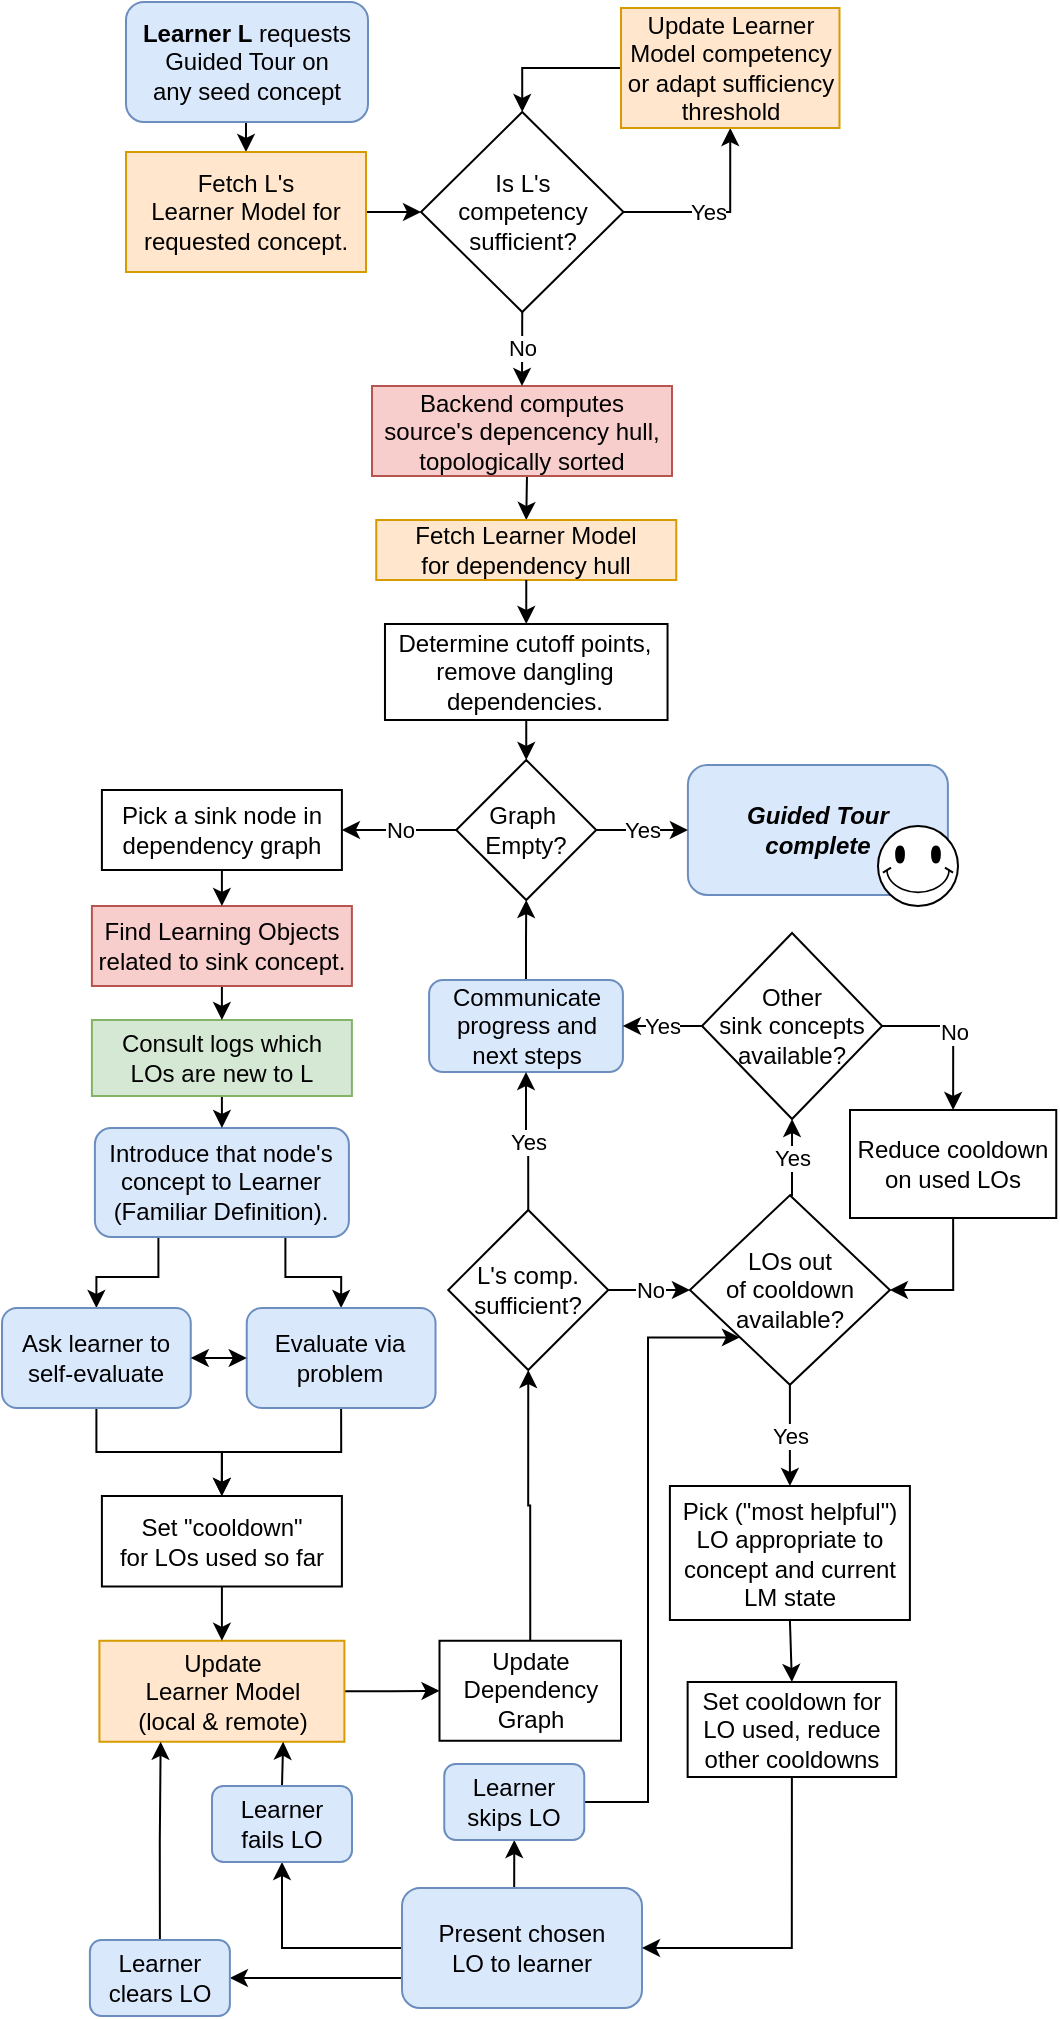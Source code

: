 <mxfile version="21.6.1" type="device">
  <diagram id="C5RBs43oDa-KdzZeNtuy" name="Page-1">
    <mxGraphModel dx="1509" dy="886" grid="0" gridSize="10" guides="1" tooltips="1" connect="1" arrows="1" fold="1" page="0" pageScale="1" pageWidth="827" pageHeight="1169" math="0" shadow="0">
      <root>
        <mxCell id="WIyWlLk6GJQsqaUBKTNV-0" />
        <mxCell id="WIyWlLk6GJQsqaUBKTNV-1" parent="WIyWlLk6GJQsqaUBKTNV-0" />
        <mxCell id="2tYWSclUZyd6j4Mg-vZg-1" style="edgeStyle=orthogonalEdgeStyle;rounded=0;orthogonalLoop=1;jettySize=auto;html=1;exitX=0.575;exitY=0.973;exitDx=0;exitDy=0;entryX=0.5;entryY=0;entryDx=0;entryDy=0;exitPerimeter=0;" parent="WIyWlLk6GJQsqaUBKTNV-1" source="GInUh0l-TV1WXXjX3l_l-3" target="2tYWSclUZyd6j4Mg-vZg-0" edge="1">
          <mxGeometry relative="1" as="geometry" />
        </mxCell>
        <mxCell id="GInUh0l-TV1WXXjX3l_l-3" value="&lt;b&gt;Learner L&amp;nbsp;&lt;/b&gt;requests Guided Tour on&lt;br&gt;any seed concept" style="rounded=1;whiteSpace=wrap;html=1;fillColor=#dae8fc;strokeColor=#6c8ebf;" parent="WIyWlLk6GJQsqaUBKTNV-1" vertex="1">
          <mxGeometry x="252" y="55" width="121" height="60" as="geometry" />
        </mxCell>
        <mxCell id="2tYWSclUZyd6j4Mg-vZg-5" value="Yes" style="edgeStyle=orthogonalEdgeStyle;rounded=0;orthogonalLoop=1;jettySize=auto;html=1;exitX=1;exitY=0.5;exitDx=0;exitDy=0;entryX=0.5;entryY=1;entryDx=0;entryDy=0;" parent="WIyWlLk6GJQsqaUBKTNV-1" source="GInUh0l-TV1WXXjX3l_l-6" target="2tYWSclUZyd6j4Mg-vZg-4" edge="1">
          <mxGeometry x="-0.123" relative="1" as="geometry">
            <mxPoint as="offset" />
          </mxGeometry>
        </mxCell>
        <mxCell id="GInUh0l-TV1WXXjX3l_l-6" value="Is L&#39;s&lt;br&gt;competency&lt;br&gt;sufficient?" style="rhombus;whiteSpace=wrap;html=1;" parent="WIyWlLk6GJQsqaUBKTNV-1" vertex="1">
          <mxGeometry x="399.5" y="110" width="101.25" height="100" as="geometry" />
        </mxCell>
        <mxCell id="GInUh0l-TV1WXXjX3l_l-9" value="&lt;i&gt;&lt;b&gt;Guided Tour&lt;br&gt;complete&lt;/b&gt;&lt;/i&gt;" style="rounded=1;whiteSpace=wrap;html=1;fillColor=#dae8fc;strokeColor=#6c8ebf;" parent="WIyWlLk6GJQsqaUBKTNV-1" vertex="1">
          <mxGeometry x="532.95" y="436.5" width="130" height="65" as="geometry" />
        </mxCell>
        <mxCell id="G3OisUrH4MvTNsd7Q_-K-3" style="edgeStyle=orthogonalEdgeStyle;rounded=0;orthogonalLoop=1;jettySize=auto;html=1;exitX=0.5;exitY=1;exitDx=0;exitDy=0;entryX=0.5;entryY=0;entryDx=0;entryDy=0;" edge="1" parent="WIyWlLk6GJQsqaUBKTNV-1" target="2tYWSclUZyd6j4Mg-vZg-8">
          <mxGeometry relative="1" as="geometry">
            <mxPoint x="452" y="267" as="sourcePoint" />
          </mxGeometry>
        </mxCell>
        <mxCell id="GInUh0l-TV1WXXjX3l_l-13" value="Backend computes source&#39;s depencency hull,&lt;br&gt;topologically sorted" style="rounded=0;whiteSpace=wrap;html=1;fillColor=#f8cecc;strokeColor=#b85450;" parent="WIyWlLk6GJQsqaUBKTNV-1" vertex="1">
          <mxGeometry x="375" y="247" width="150" height="45" as="geometry" />
        </mxCell>
        <mxCell id="GInUh0l-TV1WXXjX3l_l-14" value="No" style="edgeStyle=orthogonalEdgeStyle;rounded=0;orthogonalLoop=1;jettySize=auto;html=1;exitX=0.5;exitY=1;exitDx=0;exitDy=0;entryX=0.5;entryY=0;entryDx=0;entryDy=0;" parent="WIyWlLk6GJQsqaUBKTNV-1" source="GInUh0l-TV1WXXjX3l_l-6" target="GInUh0l-TV1WXXjX3l_l-13" edge="1">
          <mxGeometry x="0.008" relative="1" as="geometry">
            <mxPoint x="453.625" y="215" as="sourcePoint" />
            <mxPoint as="offset" />
          </mxGeometry>
        </mxCell>
        <mxCell id="GInUh0l-TV1WXXjX3l_l-85" style="edgeStyle=orthogonalEdgeStyle;rounded=0;orthogonalLoop=1;jettySize=auto;html=1;exitX=0.75;exitY=1;exitDx=0;exitDy=0;entryX=0.5;entryY=0;entryDx=0;entryDy=0;" parent="WIyWlLk6GJQsqaUBKTNV-1" source="GInUh0l-TV1WXXjX3l_l-23" target="GInUh0l-TV1WXXjX3l_l-71" edge="1">
          <mxGeometry relative="1" as="geometry" />
        </mxCell>
        <mxCell id="GInUh0l-TV1WXXjX3l_l-86" style="edgeStyle=orthogonalEdgeStyle;rounded=0;orthogonalLoop=1;jettySize=auto;html=1;exitX=0.25;exitY=1;exitDx=0;exitDy=0;entryX=0.5;entryY=0;entryDx=0;entryDy=0;" parent="WIyWlLk6GJQsqaUBKTNV-1" source="GInUh0l-TV1WXXjX3l_l-23" target="GInUh0l-TV1WXXjX3l_l-62" edge="1">
          <mxGeometry relative="1" as="geometry">
            <mxPoint x="237.19" y="708" as="targetPoint" />
          </mxGeometry>
        </mxCell>
        <mxCell id="GInUh0l-TV1WXXjX3l_l-23" value="Introduce that node&#39;s &lt;br&gt;concept to Learner&lt;br&gt;(Familiar Definition)." style="rounded=1;whiteSpace=wrap;html=1;fillColor=#dae8fc;strokeColor=#6c8ebf;" parent="WIyWlLk6GJQsqaUBKTNV-1" vertex="1">
          <mxGeometry x="236.45" y="618" width="127" height="54.5" as="geometry" />
        </mxCell>
        <mxCell id="GInUh0l-TV1WXXjX3l_l-40" value="Yes" style="edgeStyle=orthogonalEdgeStyle;rounded=0;orthogonalLoop=1;jettySize=auto;html=1;exitX=1;exitY=0.5;exitDx=0;exitDy=0;entryX=0;entryY=0.5;entryDx=0;entryDy=0;" parent="WIyWlLk6GJQsqaUBKTNV-1" source="GInUh0l-TV1WXXjX3l_l-29" target="GInUh0l-TV1WXXjX3l_l-9" edge="1">
          <mxGeometry relative="1" as="geometry" />
        </mxCell>
        <mxCell id="2tYWSclUZyd6j4Mg-vZg-113" value="No" style="edgeStyle=orthogonalEdgeStyle;rounded=0;orthogonalLoop=1;jettySize=auto;html=1;exitX=0;exitY=0.5;exitDx=0;exitDy=0;entryX=1;entryY=0.5;entryDx=0;entryDy=0;" parent="WIyWlLk6GJQsqaUBKTNV-1" source="GInUh0l-TV1WXXjX3l_l-29" target="GInUh0l-TV1WXXjX3l_l-136" edge="1">
          <mxGeometry relative="1" as="geometry" />
        </mxCell>
        <mxCell id="GInUh0l-TV1WXXjX3l_l-29" value="Graph&amp;nbsp;&lt;br&gt;Empty?" style="rhombus;whiteSpace=wrap;html=1;" parent="WIyWlLk6GJQsqaUBKTNV-1" vertex="1">
          <mxGeometry x="417.12" y="434" width="70" height="70" as="geometry" />
        </mxCell>
        <mxCell id="2tYWSclUZyd6j4Mg-vZg-120" style="edgeStyle=orthogonalEdgeStyle;rounded=0;orthogonalLoop=1;jettySize=auto;html=1;exitX=0.5;exitY=0;exitDx=0;exitDy=0;entryX=0.5;entryY=1;entryDx=0;entryDy=0;" parent="WIyWlLk6GJQsqaUBKTNV-1" source="GInUh0l-TV1WXXjX3l_l-48" target="GInUh0l-TV1WXXjX3l_l-29" edge="1">
          <mxGeometry relative="1" as="geometry" />
        </mxCell>
        <mxCell id="GInUh0l-TV1WXXjX3l_l-48" value="Communicate&lt;br&gt;progress and&lt;br&gt;next steps" style="rounded=1;whiteSpace=wrap;html=1;fillColor=#dae8fc;strokeColor=#6c8ebf;" parent="WIyWlLk6GJQsqaUBKTNV-1" vertex="1">
          <mxGeometry x="403.54" y="544" width="96.92" height="46" as="geometry" />
        </mxCell>
        <mxCell id="G3OisUrH4MvTNsd7Q_-K-26" value="" style="edgeStyle=orthogonalEdgeStyle;rounded=0;orthogonalLoop=1;jettySize=auto;html=1;" edge="1" parent="WIyWlLk6GJQsqaUBKTNV-1" source="GInUh0l-TV1WXXjX3l_l-62" target="GInUh0l-TV1WXXjX3l_l-93">
          <mxGeometry relative="1" as="geometry" />
        </mxCell>
        <mxCell id="GInUh0l-TV1WXXjX3l_l-62" value="Ask learner to&lt;br&gt;self-evaluate" style="rounded=1;whiteSpace=wrap;html=1;fillColor=#dae8fc;strokeColor=#6c8ebf;" parent="WIyWlLk6GJQsqaUBKTNV-1" vertex="1">
          <mxGeometry x="190" y="708" width="94.38" height="50" as="geometry" />
        </mxCell>
        <mxCell id="GInUh0l-TV1WXXjX3l_l-88" value="Yes" style="edgeStyle=orthogonalEdgeStyle;rounded=0;orthogonalLoop=1;jettySize=auto;html=1;exitX=0.5;exitY=0;exitDx=0;exitDy=0;entryX=0.5;entryY=1;entryDx=0;entryDy=0;" parent="WIyWlLk6GJQsqaUBKTNV-1" source="GInUh0l-TV1WXXjX3l_l-64" target="GInUh0l-TV1WXXjX3l_l-48" edge="1">
          <mxGeometry relative="1" as="geometry">
            <mxPoint x="451.95" y="779" as="targetPoint" />
          </mxGeometry>
        </mxCell>
        <mxCell id="GInUh0l-TV1WXXjX3l_l-97" value="No" style="edgeStyle=orthogonalEdgeStyle;rounded=0;orthogonalLoop=1;jettySize=auto;html=1;exitX=1;exitY=0.5;exitDx=0;exitDy=0;entryX=0;entryY=0.5;entryDx=0;entryDy=0;" parent="WIyWlLk6GJQsqaUBKTNV-1" source="GInUh0l-TV1WXXjX3l_l-64" target="GInUh0l-TV1WXXjX3l_l-100" edge="1">
          <mxGeometry relative="1" as="geometry">
            <mxPoint x="663.95" y="908.625" as="targetPoint" />
          </mxGeometry>
        </mxCell>
        <mxCell id="GInUh0l-TV1WXXjX3l_l-64" value="L&#39;s comp.&lt;br&gt;sufficient?" style="rhombus;whiteSpace=wrap;html=1;" parent="WIyWlLk6GJQsqaUBKTNV-1" vertex="1">
          <mxGeometry x="413.13" y="659" width="80" height="80" as="geometry" />
        </mxCell>
        <mxCell id="2tYWSclUZyd6j4Mg-vZg-132" style="edgeStyle=orthogonalEdgeStyle;rounded=0;orthogonalLoop=1;jettySize=auto;html=1;exitX=1;exitY=0.5;exitDx=0;exitDy=0;entryX=0;entryY=0.5;entryDx=0;entryDy=0;" parent="WIyWlLk6GJQsqaUBKTNV-1" source="GInUh0l-TV1WXXjX3l_l-67" target="2tYWSclUZyd6j4Mg-vZg-131" edge="1">
          <mxGeometry relative="1" as="geometry" />
        </mxCell>
        <mxCell id="GInUh0l-TV1WXXjX3l_l-67" value="Update&lt;br&gt;Learner Model&lt;br&gt;(local &amp;amp; remote)" style="rounded=0;whiteSpace=wrap;html=1;fillColor=#ffe6cc;strokeColor=#d79b00;" parent="WIyWlLk6GJQsqaUBKTNV-1" vertex="1">
          <mxGeometry x="238.7" y="874.38" width="122.5" height="50.5" as="geometry" />
        </mxCell>
        <mxCell id="2tYWSclUZyd6j4Mg-vZg-118" style="edgeStyle=orthogonalEdgeStyle;rounded=0;orthogonalLoop=1;jettySize=auto;html=1;exitX=0.5;exitY=1;exitDx=0;exitDy=0;entryX=0.5;entryY=0;entryDx=0;entryDy=0;" parent="WIyWlLk6GJQsqaUBKTNV-1" source="GInUh0l-TV1WXXjX3l_l-70" target="GInUh0l-TV1WXXjX3l_l-23" edge="1">
          <mxGeometry relative="1" as="geometry" />
        </mxCell>
        <mxCell id="GInUh0l-TV1WXXjX3l_l-70" value="Consult logs which&lt;br&gt;LOs are new to L" style="rounded=0;whiteSpace=wrap;html=1;fillColor=#d5e8d4;strokeColor=#82b366;" parent="WIyWlLk6GJQsqaUBKTNV-1" vertex="1">
          <mxGeometry x="234.95" y="564" width="130" height="38" as="geometry" />
        </mxCell>
        <mxCell id="GInUh0l-TV1WXXjX3l_l-95" style="edgeStyle=orthogonalEdgeStyle;rounded=0;orthogonalLoop=1;jettySize=auto;html=1;exitX=0.5;exitY=1;exitDx=0;exitDy=0;entryX=0.5;entryY=0;entryDx=0;entryDy=0;" parent="WIyWlLk6GJQsqaUBKTNV-1" source="GInUh0l-TV1WXXjX3l_l-71" target="GInUh0l-TV1WXXjX3l_l-93" edge="1">
          <mxGeometry relative="1" as="geometry" />
        </mxCell>
        <mxCell id="GInUh0l-TV1WXXjX3l_l-71" value="Evaluate via&lt;br&gt;problem" style="rounded=1;whiteSpace=wrap;html=1;fillColor=#dae8fc;strokeColor=#6c8ebf;" parent="WIyWlLk6GJQsqaUBKTNV-1" vertex="1">
          <mxGeometry x="312.37" y="708" width="94.38" height="50" as="geometry" />
        </mxCell>
        <mxCell id="GInUh0l-TV1WXXjX3l_l-74" style="edgeStyle=orthogonalEdgeStyle;rounded=0;orthogonalLoop=1;jettySize=auto;html=1;exitX=0.5;exitY=1;exitDx=0;exitDy=0;entryX=0.5;entryY=0;entryDx=0;entryDy=0;" parent="WIyWlLk6GJQsqaUBKTNV-1" source="GInUh0l-TV1WXXjX3l_l-72" target="GInUh0l-TV1WXXjX3l_l-70" edge="1">
          <mxGeometry relative="1" as="geometry" />
        </mxCell>
        <mxCell id="GInUh0l-TV1WXXjX3l_l-72" value="Find Learning Objects&lt;br&gt;related to sink concept." style="rounded=0;whiteSpace=wrap;html=1;fillColor=#f8cecc;strokeColor=#b85450;" parent="WIyWlLk6GJQsqaUBKTNV-1" vertex="1">
          <mxGeometry x="234.95" y="507" width="130" height="40" as="geometry" />
        </mxCell>
        <mxCell id="GInUh0l-TV1WXXjX3l_l-87" value="" style="endArrow=classic;startArrow=classic;html=1;rounded=0;exitX=1;exitY=0.5;exitDx=0;exitDy=0;entryX=0;entryY=0.5;entryDx=0;entryDy=0;" parent="WIyWlLk6GJQsqaUBKTNV-1" source="GInUh0l-TV1WXXjX3l_l-62" target="GInUh0l-TV1WXXjX3l_l-71" edge="1">
          <mxGeometry width="50" height="50" relative="1" as="geometry">
            <mxPoint x="284.38" y="733" as="sourcePoint" />
            <mxPoint x="802.7" y="1098.75" as="targetPoint" />
          </mxGeometry>
        </mxCell>
        <mxCell id="GInUh0l-TV1WXXjX3l_l-90" style="edgeStyle=orthogonalEdgeStyle;rounded=0;orthogonalLoop=1;jettySize=auto;html=1;entryX=0.5;entryY=0;entryDx=0;entryDy=0;" parent="WIyWlLk6GJQsqaUBKTNV-1" edge="1">
          <mxGeometry relative="1" as="geometry">
            <mxPoint x="615.45" y="1000" as="sourcePoint" />
            <mxPoint x="615.45" y="1000" as="targetPoint" />
          </mxGeometry>
        </mxCell>
        <mxCell id="GInUh0l-TV1WXXjX3l_l-94" style="edgeStyle=orthogonalEdgeStyle;rounded=0;orthogonalLoop=1;jettySize=auto;html=1;exitX=0.5;exitY=1;exitDx=0;exitDy=0;entryX=0.5;entryY=0;entryDx=0;entryDy=0;" parent="WIyWlLk6GJQsqaUBKTNV-1" source="GInUh0l-TV1WXXjX3l_l-93" target="GInUh0l-TV1WXXjX3l_l-67" edge="1">
          <mxGeometry relative="1" as="geometry" />
        </mxCell>
        <mxCell id="GInUh0l-TV1WXXjX3l_l-93" value="Set &quot;cooldown&quot;&lt;br&gt;for LOs used so far" style="rounded=0;whiteSpace=wrap;html=1;" parent="WIyWlLk6GJQsqaUBKTNV-1" vertex="1">
          <mxGeometry x="239.95" y="802" width="120" height="45.25" as="geometry" />
        </mxCell>
        <mxCell id="GInUh0l-TV1WXXjX3l_l-109" value="Yes" style="edgeStyle=orthogonalEdgeStyle;rounded=0;orthogonalLoop=1;jettySize=auto;html=1;exitX=0.5;exitY=1;exitDx=0;exitDy=0;entryX=0.5;entryY=0;entryDx=0;entryDy=0;" parent="WIyWlLk6GJQsqaUBKTNV-1" source="GInUh0l-TV1WXXjX3l_l-100" target="GInUh0l-TV1WXXjX3l_l-108" edge="1">
          <mxGeometry relative="1" as="geometry" />
        </mxCell>
        <mxCell id="G3OisUrH4MvTNsd7Q_-K-16" value="Yes" style="edgeStyle=orthogonalEdgeStyle;rounded=0;orthogonalLoop=1;jettySize=auto;html=1;exitX=0.5;exitY=0;exitDx=0;exitDy=0;entryX=0.5;entryY=1;entryDx=0;entryDy=0;" edge="1" parent="WIyWlLk6GJQsqaUBKTNV-1" source="GInUh0l-TV1WXXjX3l_l-100" target="G3OisUrH4MvTNsd7Q_-K-13">
          <mxGeometry relative="1" as="geometry" />
        </mxCell>
        <mxCell id="GInUh0l-TV1WXXjX3l_l-100" value="LOs out&lt;br&gt;of cooldown&lt;br&gt;available?" style="rhombus;whiteSpace=wrap;html=1;" parent="WIyWlLk6GJQsqaUBKTNV-1" vertex="1">
          <mxGeometry x="533.95" y="651.63" width="100" height="94.75" as="geometry" />
        </mxCell>
        <mxCell id="GInUh0l-TV1WXXjX3l_l-116" style="edgeStyle=orthogonalEdgeStyle;rounded=0;orthogonalLoop=1;jettySize=auto;html=1;exitX=0.5;exitY=1;exitDx=0;exitDy=0;entryX=0.5;entryY=0;entryDx=0;entryDy=0;" parent="WIyWlLk6GJQsqaUBKTNV-1" source="GInUh0l-TV1WXXjX3l_l-108" target="GInUh0l-TV1WXXjX3l_l-106" edge="1">
          <mxGeometry relative="1" as="geometry" />
        </mxCell>
        <mxCell id="GInUh0l-TV1WXXjX3l_l-108" value="Pick (&quot;most helpful&quot;)&lt;br&gt;LO appropriate to concept and current LM state" style="rounded=0;whiteSpace=wrap;html=1;" parent="WIyWlLk6GJQsqaUBKTNV-1" vertex="1">
          <mxGeometry x="523.95" y="797" width="120" height="67" as="geometry" />
        </mxCell>
        <mxCell id="2tYWSclUZyd6j4Mg-vZg-136" style="edgeStyle=orthogonalEdgeStyle;rounded=0;orthogonalLoop=1;jettySize=auto;html=1;exitX=0;exitY=0.5;exitDx=0;exitDy=0;entryX=0.5;entryY=1;entryDx=0;entryDy=0;" parent="WIyWlLk6GJQsqaUBKTNV-1" source="GInUh0l-TV1WXXjX3l_l-112" target="GInUh0l-TV1WXXjX3l_l-121" edge="1">
          <mxGeometry relative="1" as="geometry" />
        </mxCell>
        <mxCell id="2tYWSclUZyd6j4Mg-vZg-137" style="edgeStyle=orthogonalEdgeStyle;rounded=0;orthogonalLoop=1;jettySize=auto;html=1;exitX=0;exitY=0.75;exitDx=0;exitDy=0;entryX=1;entryY=0.5;entryDx=0;entryDy=0;" parent="WIyWlLk6GJQsqaUBKTNV-1" source="GInUh0l-TV1WXXjX3l_l-112" target="GInUh0l-TV1WXXjX3l_l-128" edge="1">
          <mxGeometry relative="1" as="geometry" />
        </mxCell>
        <mxCell id="G3OisUrH4MvTNsd7Q_-K-24" style="edgeStyle=orthogonalEdgeStyle;rounded=0;orthogonalLoop=1;jettySize=auto;html=1;exitX=0.5;exitY=0;exitDx=0;exitDy=0;entryX=0.5;entryY=1;entryDx=0;entryDy=0;" edge="1" parent="WIyWlLk6GJQsqaUBKTNV-1" source="GInUh0l-TV1WXXjX3l_l-112" target="GInUh0l-TV1WXXjX3l_l-120">
          <mxGeometry relative="1" as="geometry" />
        </mxCell>
        <mxCell id="GInUh0l-TV1WXXjX3l_l-112" value="Present chosen&lt;br&gt;LO to learner" style="rounded=1;whiteSpace=wrap;html=1;fillColor=#dae8fc;strokeColor=#6c8ebf;" parent="WIyWlLk6GJQsqaUBKTNV-1" vertex="1">
          <mxGeometry x="390" y="998" width="120" height="60" as="geometry" />
        </mxCell>
        <mxCell id="G3OisUrH4MvTNsd7Q_-K-19" style="edgeStyle=orthogonalEdgeStyle;rounded=0;orthogonalLoop=1;jettySize=auto;html=1;exitX=0.5;exitY=1;exitDx=0;exitDy=0;entryX=1;entryY=0.5;entryDx=0;entryDy=0;" edge="1" parent="WIyWlLk6GJQsqaUBKTNV-1" source="GInUh0l-TV1WXXjX3l_l-106" target="GInUh0l-TV1WXXjX3l_l-112">
          <mxGeometry relative="1" as="geometry" />
        </mxCell>
        <mxCell id="GInUh0l-TV1WXXjX3l_l-106" value="Set cooldown for&lt;br&gt;LO used, reduce&lt;br&gt;other cooldowns" style="rounded=0;whiteSpace=wrap;html=1;" parent="WIyWlLk6GJQsqaUBKTNV-1" vertex="1">
          <mxGeometry x="532.82" y="895" width="104.25" height="47.5" as="geometry" />
        </mxCell>
        <mxCell id="G3OisUrH4MvTNsd7Q_-K-25" style="edgeStyle=orthogonalEdgeStyle;rounded=0;orthogonalLoop=1;jettySize=auto;html=1;exitX=1;exitY=0.5;exitDx=0;exitDy=0;entryX=0;entryY=1;entryDx=0;entryDy=0;" edge="1" parent="WIyWlLk6GJQsqaUBKTNV-1" source="GInUh0l-TV1WXXjX3l_l-120" target="GInUh0l-TV1WXXjX3l_l-100">
          <mxGeometry relative="1" as="geometry">
            <Array as="points">
              <mxPoint x="513" y="955" />
              <mxPoint x="513" y="723" />
            </Array>
          </mxGeometry>
        </mxCell>
        <mxCell id="GInUh0l-TV1WXXjX3l_l-120" value="Learner&lt;br&gt;skips LO" style="rounded=1;whiteSpace=wrap;html=1;fillColor=#dae8fc;strokeColor=#6c8ebf;" parent="WIyWlLk6GJQsqaUBKTNV-1" vertex="1">
          <mxGeometry x="411.13" y="936.0" width="70" height="38" as="geometry" />
        </mxCell>
        <mxCell id="2tYWSclUZyd6j4Mg-vZg-139" style="edgeStyle=orthogonalEdgeStyle;rounded=0;orthogonalLoop=1;jettySize=auto;html=1;exitX=0.5;exitY=0;exitDx=0;exitDy=0;entryX=0.75;entryY=1;entryDx=0;entryDy=0;" parent="WIyWlLk6GJQsqaUBKTNV-1" source="GInUh0l-TV1WXXjX3l_l-121" target="GInUh0l-TV1WXXjX3l_l-67" edge="1">
          <mxGeometry relative="1" as="geometry" />
        </mxCell>
        <mxCell id="GInUh0l-TV1WXXjX3l_l-121" value="Learner&lt;br&gt;fails LO" style="rounded=1;whiteSpace=wrap;html=1;fillColor=#dae8fc;strokeColor=#6c8ebf;" parent="WIyWlLk6GJQsqaUBKTNV-1" vertex="1">
          <mxGeometry x="295" y="947.0" width="70" height="38" as="geometry" />
        </mxCell>
        <mxCell id="2tYWSclUZyd6j4Mg-vZg-138" style="edgeStyle=orthogonalEdgeStyle;rounded=0;orthogonalLoop=1;jettySize=auto;html=1;exitX=0.5;exitY=0;exitDx=0;exitDy=0;entryX=0.25;entryY=1;entryDx=0;entryDy=0;" parent="WIyWlLk6GJQsqaUBKTNV-1" source="GInUh0l-TV1WXXjX3l_l-128" target="GInUh0l-TV1WXXjX3l_l-67" edge="1">
          <mxGeometry relative="1" as="geometry" />
        </mxCell>
        <mxCell id="GInUh0l-TV1WXXjX3l_l-128" value="Learner&lt;br&gt;clears&amp;nbsp;LO" style="rounded=1;whiteSpace=wrap;html=1;fillColor=#dae8fc;strokeColor=#6c8ebf;" parent="WIyWlLk6GJQsqaUBKTNV-1" vertex="1">
          <mxGeometry x="233.95" y="1024" width="70" height="38" as="geometry" />
        </mxCell>
        <mxCell id="2tYWSclUZyd6j4Mg-vZg-115" style="edgeStyle=orthogonalEdgeStyle;rounded=0;orthogonalLoop=1;jettySize=auto;html=1;exitX=0.5;exitY=1;exitDx=0;exitDy=0;entryX=0.5;entryY=0;entryDx=0;entryDy=0;" parent="WIyWlLk6GJQsqaUBKTNV-1" source="GInUh0l-TV1WXXjX3l_l-136" target="GInUh0l-TV1WXXjX3l_l-72" edge="1">
          <mxGeometry relative="1" as="geometry" />
        </mxCell>
        <mxCell id="GInUh0l-TV1WXXjX3l_l-136" value="Pick a sink node in dependency graph" style="rounded=0;whiteSpace=wrap;html=1;" parent="WIyWlLk6GJQsqaUBKTNV-1" vertex="1">
          <mxGeometry x="239.95" y="449" width="120" height="40" as="geometry" />
        </mxCell>
        <mxCell id="2tYWSclUZyd6j4Mg-vZg-2" style="edgeStyle=orthogonalEdgeStyle;rounded=0;orthogonalLoop=1;jettySize=auto;html=1;exitX=1;exitY=0.5;exitDx=0;exitDy=0;entryX=0;entryY=0.5;entryDx=0;entryDy=0;" parent="WIyWlLk6GJQsqaUBKTNV-1" source="2tYWSclUZyd6j4Mg-vZg-0" target="GInUh0l-TV1WXXjX3l_l-6" edge="1">
          <mxGeometry relative="1" as="geometry" />
        </mxCell>
        <mxCell id="2tYWSclUZyd6j4Mg-vZg-0" value="Fetch L&#39;s&lt;br&gt;Learner Model for&lt;br&gt;requested concept." style="rounded=0;whiteSpace=wrap;html=1;fillColor=#ffe6cc;strokeColor=#d79b00;" parent="WIyWlLk6GJQsqaUBKTNV-1" vertex="1">
          <mxGeometry x="252" y="130" width="120" height="60" as="geometry" />
        </mxCell>
        <mxCell id="2tYWSclUZyd6j4Mg-vZg-13" style="edgeStyle=orthogonalEdgeStyle;rounded=0;orthogonalLoop=1;jettySize=auto;html=1;exitX=0;exitY=0.5;exitDx=0;exitDy=0;entryX=0.5;entryY=0;entryDx=0;entryDy=0;" parent="WIyWlLk6GJQsqaUBKTNV-1" source="2tYWSclUZyd6j4Mg-vZg-4" target="GInUh0l-TV1WXXjX3l_l-6" edge="1">
          <mxGeometry relative="1" as="geometry" />
        </mxCell>
        <mxCell id="2tYWSclUZyd6j4Mg-vZg-4" value="Update Learner Model competency&lt;br&gt;or adapt sufficiency threshold" style="rounded=0;whiteSpace=wrap;html=1;fillColor=#ffe6cc;strokeColor=#d79b00;" parent="WIyWlLk6GJQsqaUBKTNV-1" vertex="1">
          <mxGeometry x="499.5" y="58" width="109.25" height="60" as="geometry" />
        </mxCell>
        <mxCell id="2tYWSclUZyd6j4Mg-vZg-8" value="Fetch Learner Model&lt;br&gt;for dependency hull" style="rounded=0;whiteSpace=wrap;html=1;fillColor=#ffe6cc;strokeColor=#d79b00;" parent="WIyWlLk6GJQsqaUBKTNV-1" vertex="1">
          <mxGeometry x="377.13" y="314" width="150" height="30" as="geometry" />
        </mxCell>
        <mxCell id="2tYWSclUZyd6j4Mg-vZg-18" value="" style="verticalLabelPosition=bottom;verticalAlign=top;html=1;shape=mxgraph.basic.smiley;" parent="WIyWlLk6GJQsqaUBKTNV-1" vertex="1">
          <mxGeometry x="628" y="467" width="40" height="40" as="geometry" />
        </mxCell>
        <mxCell id="G3OisUrH4MvTNsd7Q_-K-4" style="edgeStyle=orthogonalEdgeStyle;rounded=0;orthogonalLoop=1;jettySize=auto;html=1;exitX=0.5;exitY=1;exitDx=0;exitDy=0;entryX=0.5;entryY=0;entryDx=0;entryDy=0;" edge="1" parent="WIyWlLk6GJQsqaUBKTNV-1" source="2tYWSclUZyd6j4Mg-vZg-8" target="2tYWSclUZyd6j4Mg-vZg-57">
          <mxGeometry relative="1" as="geometry">
            <mxPoint x="452.13" y="397" as="sourcePoint" />
          </mxGeometry>
        </mxCell>
        <mxCell id="2tYWSclUZyd6j4Mg-vZg-59" style="edgeStyle=orthogonalEdgeStyle;rounded=0;orthogonalLoop=1;jettySize=auto;html=1;exitX=0.5;exitY=1;exitDx=0;exitDy=0;entryX=0.5;entryY=0;entryDx=0;entryDy=0;" parent="WIyWlLk6GJQsqaUBKTNV-1" source="2tYWSclUZyd6j4Mg-vZg-57" target="GInUh0l-TV1WXXjX3l_l-29" edge="1">
          <mxGeometry relative="1" as="geometry" />
        </mxCell>
        <mxCell id="2tYWSclUZyd6j4Mg-vZg-57" value="Determine cutoff points, remove dangling&lt;br&gt;dependencies." style="rounded=0;whiteSpace=wrap;html=1;" parent="WIyWlLk6GJQsqaUBKTNV-1" vertex="1">
          <mxGeometry x="381.49" y="366" width="141.28" height="48" as="geometry" />
        </mxCell>
        <mxCell id="G3OisUrH4MvTNsd7Q_-K-23" style="edgeStyle=orthogonalEdgeStyle;rounded=0;orthogonalLoop=1;jettySize=auto;html=1;exitX=0.5;exitY=1;exitDx=0;exitDy=0;entryX=1;entryY=0.5;entryDx=0;entryDy=0;" edge="1" parent="WIyWlLk6GJQsqaUBKTNV-1" source="2tYWSclUZyd6j4Mg-vZg-128" target="GInUh0l-TV1WXXjX3l_l-100">
          <mxGeometry relative="1" as="geometry" />
        </mxCell>
        <mxCell id="2tYWSclUZyd6j4Mg-vZg-128" value="Reduce cooldown&lt;br&gt;on used LOs" style="rounded=0;whiteSpace=wrap;html=1;" parent="WIyWlLk6GJQsqaUBKTNV-1" vertex="1">
          <mxGeometry x="614" y="609" width="103.13" height="54" as="geometry" />
        </mxCell>
        <mxCell id="2tYWSclUZyd6j4Mg-vZg-133" style="edgeStyle=orthogonalEdgeStyle;rounded=0;orthogonalLoop=1;jettySize=auto;html=1;exitX=0.5;exitY=0;exitDx=0;exitDy=0;entryX=0.5;entryY=1;entryDx=0;entryDy=0;" parent="WIyWlLk6GJQsqaUBKTNV-1" source="2tYWSclUZyd6j4Mg-vZg-131" target="GInUh0l-TV1WXXjX3l_l-64" edge="1">
          <mxGeometry relative="1" as="geometry" />
        </mxCell>
        <mxCell id="2tYWSclUZyd6j4Mg-vZg-131" value="Update&lt;br&gt;Dependency&lt;br&gt;Graph" style="rounded=0;whiteSpace=wrap;html=1;" parent="WIyWlLk6GJQsqaUBKTNV-1" vertex="1">
          <mxGeometry x="408.75" y="874.38" width="90.75" height="50" as="geometry" />
        </mxCell>
        <mxCell id="G3OisUrH4MvTNsd7Q_-K-15" value="Yes" style="edgeStyle=orthogonalEdgeStyle;rounded=0;orthogonalLoop=1;jettySize=auto;html=1;exitX=0;exitY=0.5;exitDx=0;exitDy=0;entryX=1;entryY=0.5;entryDx=0;entryDy=0;" edge="1" parent="WIyWlLk6GJQsqaUBKTNV-1" source="G3OisUrH4MvTNsd7Q_-K-13" target="GInUh0l-TV1WXXjX3l_l-48">
          <mxGeometry relative="1" as="geometry" />
        </mxCell>
        <mxCell id="G3OisUrH4MvTNsd7Q_-K-17" value="No" style="edgeStyle=orthogonalEdgeStyle;rounded=0;orthogonalLoop=1;jettySize=auto;html=1;exitX=1;exitY=0.5;exitDx=0;exitDy=0;entryX=0.5;entryY=0;entryDx=0;entryDy=0;" edge="1" parent="WIyWlLk6GJQsqaUBKTNV-1" source="G3OisUrH4MvTNsd7Q_-K-13" target="2tYWSclUZyd6j4Mg-vZg-128">
          <mxGeometry relative="1" as="geometry" />
        </mxCell>
        <mxCell id="G3OisUrH4MvTNsd7Q_-K-13" value="Other&lt;br&gt;sink concepts&lt;br&gt;available?" style="rhombus;whiteSpace=wrap;html=1;" vertex="1" parent="WIyWlLk6GJQsqaUBKTNV-1">
          <mxGeometry x="540.0" y="520.5" width="90.05" height="93" as="geometry" />
        </mxCell>
      </root>
    </mxGraphModel>
  </diagram>
</mxfile>
